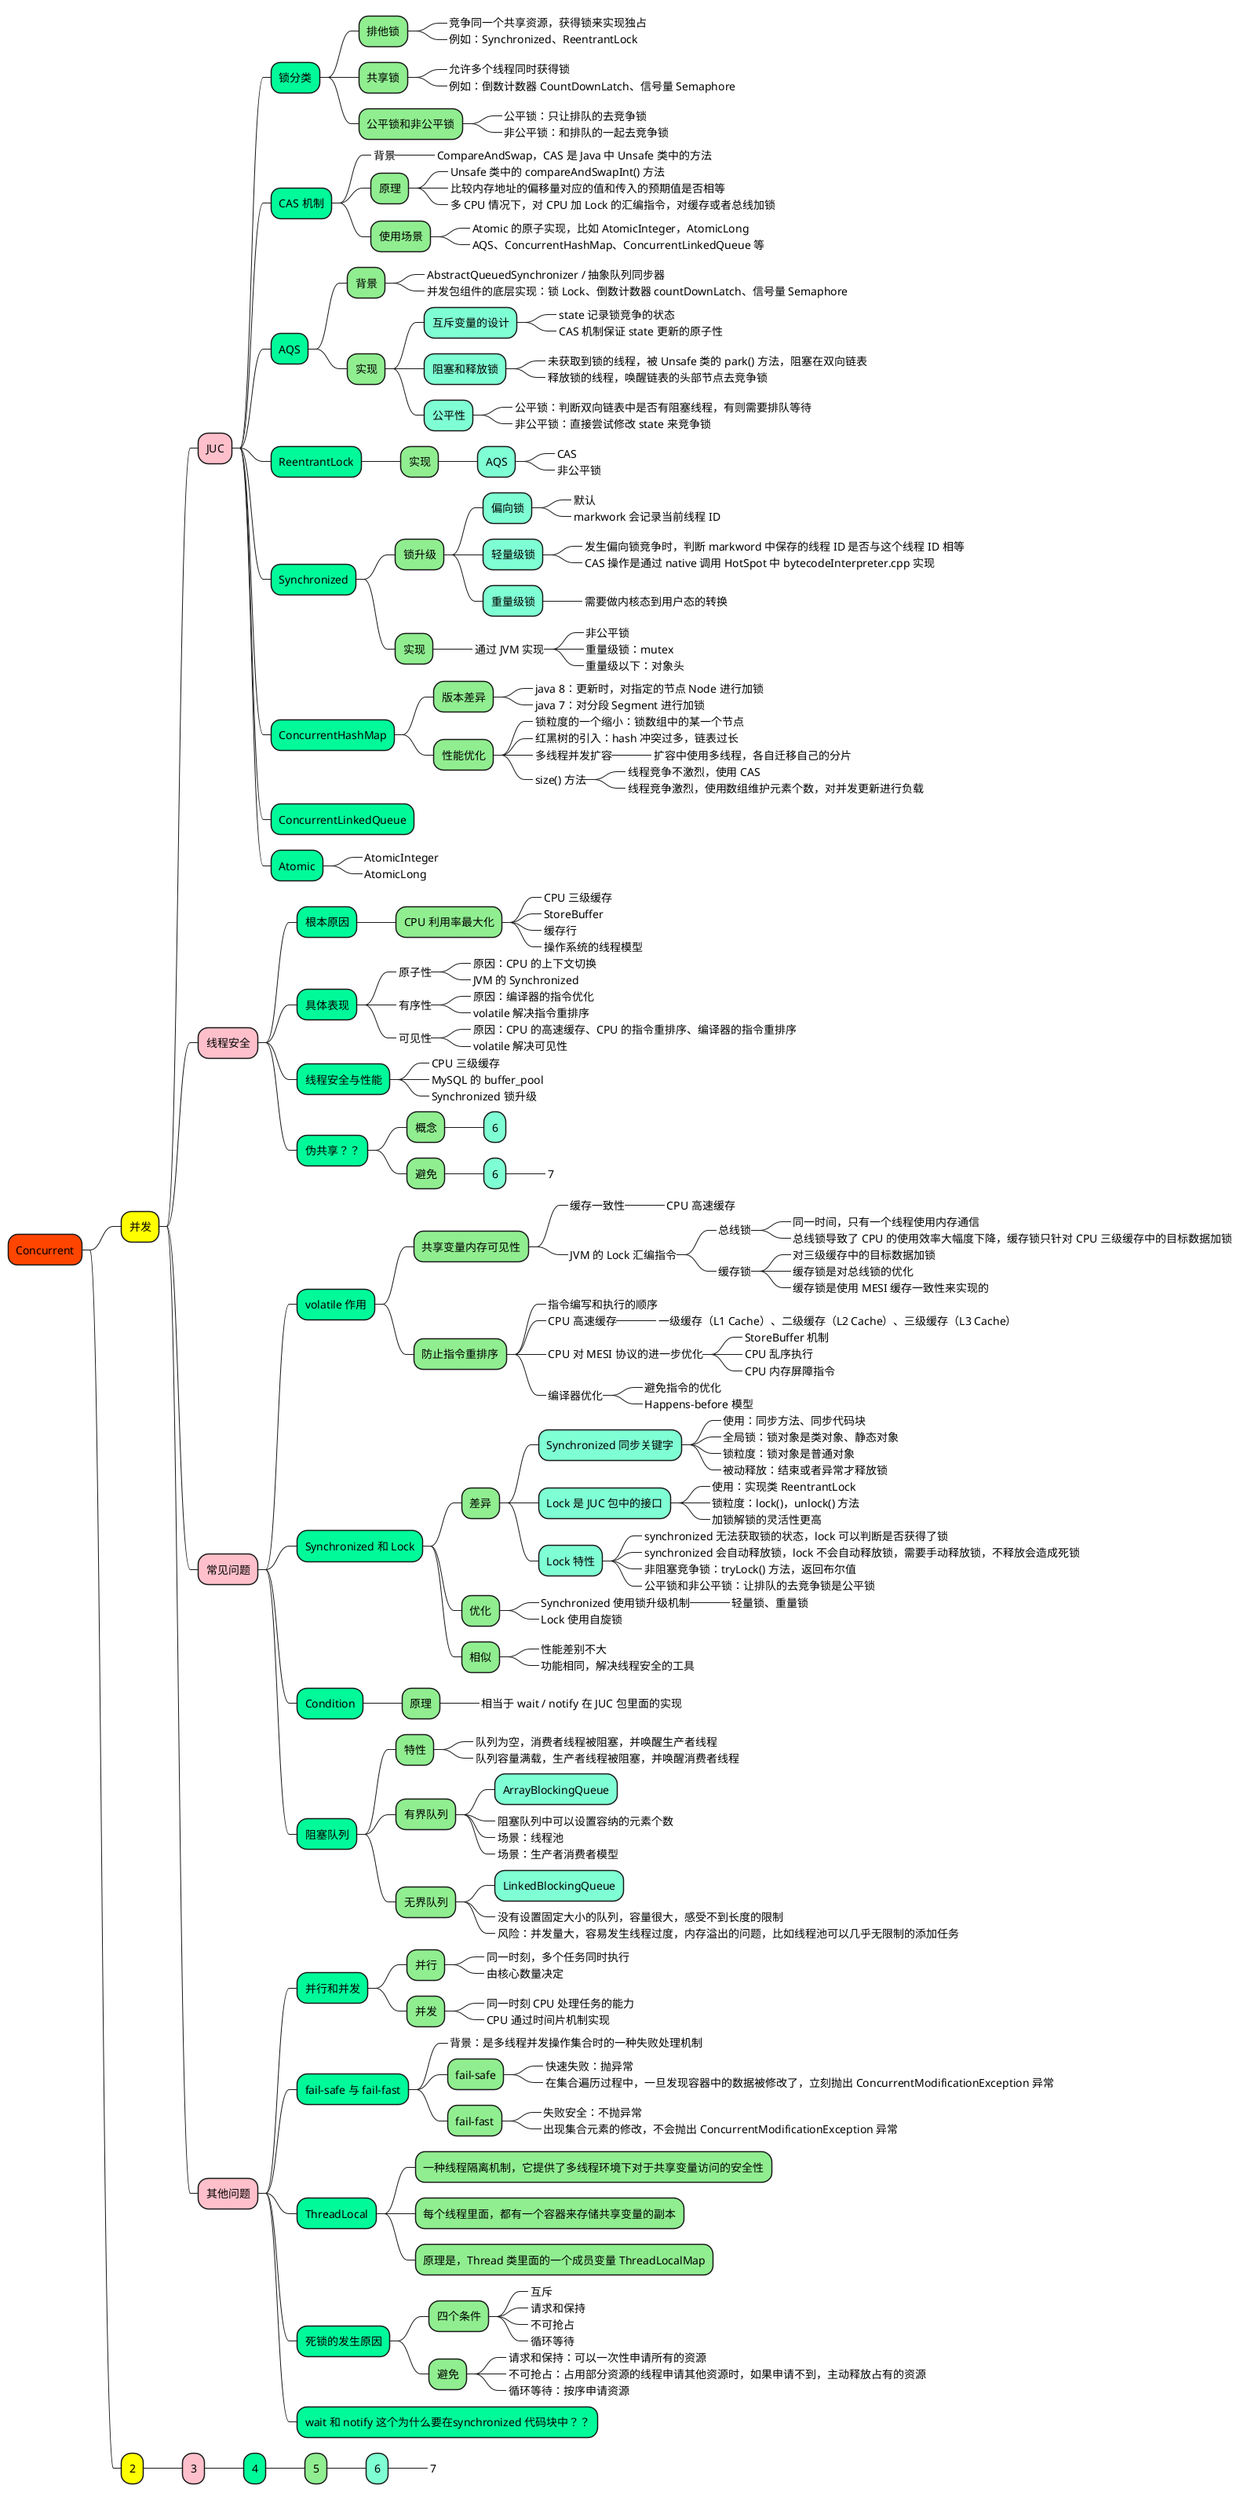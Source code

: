 @startmindmap

+[#OrangeRed] Concurrent

++[#yellow] 并发

+++[#Pink] JUC

++++[#MediumSpringGreen] 锁分类

+++++[#LightGreen] 排他锁
++++++[#Aquamarine]_ 竞争同一个共享资源，获得锁来实现独占
++++++[#Aquamarine]_ 例如：Synchronized、ReentrantLock

+++++[#LightGreen] 共享锁
++++++[#Aquamarine]_ 允许多个线程同时获得锁
++++++[#Aquamarine]_ 例如：倒数计数器 CountDownLatch、信号量 Semaphore

+++++[#LightGreen] 公平锁和非公平锁
++++++[#Aquamarine]_ 公平锁：只让排队的去竞争锁
++++++[#Aquamarine]_ 非公平锁：和排队的一起去竞争锁

++++[#MediumSpringGreen] CAS 机制

+++++[#LightGreen]_ 背景
++++++[#Aquamarine]_ CompareAndSwap，CAS 是 Java 中 Unsafe 类中的方法
+++++[#LightGreen] 原理
++++++[#Aquamarine]_ Unsafe 类中的 compareAndSwapInt() 方法
++++++[#Aquamarine]_ 比较内存地址的偏移量对应的值和传入的预期值是否相等
++++++[#Aquamarine]_ 多 CPU 情况下，对 CPU 加 Lock 的汇编指令，对缓存或者总线加锁
+++++[#LightGreen] 使用场景
++++++[#Aquamarine]_ Atomic 的原子实现，比如 AtomicInteger，AtomicLong
++++++[#Aquamarine]_ AQS、ConcurrentHashMap、ConcurrentLinkedQueue 等

++++[#MediumSpringGreen] AQS

+++++[#LightGreen] 背景
++++++[#Aquamarine]_ AbstractQueuedSynchronizer / 抽象队列同步器
++++++[#Aquamarine]_ 并发包组件的底层实现：锁 Lock、倒数计数器 countDownLatch、信号量 Semaphore

+++++[#LightGreen] 实现
++++++[#Aquamarine] 互斥变量的设计
+++++++[#Aquamarine]_ state 记录锁竞争的状态
+++++++[#Aquamarine]_ CAS 机制保证 state 更新的原子性

++++++[#Aquamarine] 阻塞和释放锁
+++++++[#Aquamarine]_ 未获取到锁的线程，被 Unsafe 类的 park() 方法，阻塞在双向链表
+++++++[#Aquamarine]_ 释放锁的线程，唤醒链表的头部节点去竞争锁

++++++[#Aquamarine] 公平性
+++++++[#Aquamarine]_ 公平锁：判断双向链表中是否有阻塞线程，有则需要排队等待
+++++++[#Aquamarine]_ 非公平锁：直接尝试修改 state 来竞争锁


++++[#MediumSpringGreen] ReentrantLock
+++++[#LightGreen] 实现
++++++[#Aquamarine] AQS
+++++++[#Aquamarine]_ CAS
+++++++[#Aquamarine]_ 非公平锁



++++[#MediumSpringGreen] Synchronized

+++++[#LightGreen] 锁升级

++++++[#Aquamarine] 偏向锁
+++++++[#Aquamarine]_ 默认
+++++++[#Aquamarine]_ markwork 会记录当前线程 ID
++++++[#Aquamarine] 轻量级锁
+++++++[#Aquamarine]_ 发生偏向锁竞争时，判断 markword 中保存的线程 ID 是否与这个线程 ID 相等
+++++++[#Aquamarine]_ CAS 操作是通过 native 调用 HotSpot 中 bytecodeInterpreter.cpp 实现
++++++[#Aquamarine] 重量级锁
+++++++[#Aquamarine]_ 需要做内核态到用户态的转换

+++++[#LightGreen] 实现
++++++[#Aquamarine]_ 通过 JVM 实现
+++++++[#Aquamarine]_ 非公平锁
+++++++[#Aquamarine]_ 重量级锁：mutex
+++++++[#Aquamarine]_ 重量级以下：对象头


++++[#MediumSpringGreen] ConcurrentHashMap

+++++[#LightGreen] 版本差异
++++++[#Aquamarine]_ java 8：更新时，对指定的节点 Node 进行加锁
++++++[#Aquamarine]_ java 7：对分段 Segment 进行加锁

+++++[#LightGreen] 性能优化
++++++[#Aquamarine]_ 锁粒度的一个缩小：锁数组中的某一个节点
++++++[#Aquamarine]_ 红黑树的引入：hash 冲突过多，链表过长
++++++[#Aquamarine]_ 多线程并发扩容
+++++++[#Aquamarine]_ 扩容中使用多线程，各自迁移自己的分片
++++++[#Aquamarine]_ size() 方法
+++++++[#Aquamarine]_ 线程竞争不激烈，使用 CAS
+++++++[#Aquamarine]_ 线程竞争激烈，使用数组维护元素个数，对并发更新进行负载


++++[#MediumSpringGreen] ConcurrentLinkedQueue

++++[#MediumSpringGreen] Atomic
+++++[#LightGreen]_ AtomicInteger
+++++[#LightGreen]_ AtomicLong




+++[#Pink] 线程安全

++++[#MediumSpringGreen] 根本原因
+++++[#LightGreen] CPU 利用率最大化
++++++[#Aquamarine]_ CPU 三级缓存
++++++[#Aquamarine]_ StoreBuffer
++++++[#Aquamarine]_ 缓存行
++++++[#Aquamarine]_ 操作系统的线程模型

++++[#MediumSpringGreen] 具体表现
+++++[#LightGreen]_ 原子性
++++++[#Aquamarine]_ 原因：CPU 的上下文切换
++++++[#Aquamarine]_ JVM 的 Synchronized
+++++[#LightGreen]_ 有序性
++++++[#Aquamarine]_ 原因：编译器的指令优化
++++++[#Aquamarine]_ volatile 解决指令重排序
+++++[#LightGreen]_ 可见性
++++++[#Aquamarine]_ 原因：CPU 的高速缓存、CPU 的指令重排序、编译器的指令重排序
++++++[#Aquamarine]_ volatile 解决可见性

++++[#MediumSpringGreen] 线程安全与性能
+++++[#LightGreen]_ CPU 三级缓存
+++++[#LightGreen]_ MySQL 的 buffer_pool
+++++[#LightGreen]_ Synchronized 锁升级

++++[#MediumSpringGreen] 伪共享？？
+++++[#LightGreen] 概念
++++++[#Aquamarine] 6
+++++[#LightGreen] 避免
++++++[#Aquamarine] 6
+++++++[#Aquamarine]_ 7



+++[#Pink] 常见问题

++++[#MediumSpringGreen] volatile 作用

+++++[#LightGreen] 共享变量内存可见性
++++++[#Aquamarine]_ 缓存一致性
+++++++[#Aquamarine]_ CPU 高速缓存

++++++[#Aquamarine]_ JVM 的 Lock 汇编指令
+++++++[#Aquamarine]_ 总线锁
++++++++[#Aquamarine]_ 同一时间，只有一个线程使用内存通信
++++++++[#Aquamarine]_ 总线锁导致了 CPU 的使用效率大幅度下降，缓存锁只针对 CPU 三级缓存中的目标数据加锁
+++++++[#Aquamarine]_ 缓存锁
++++++++[#Aquamarine]_ 对三级缓存中的目标数据加锁
++++++++[#Aquamarine]_ 缓存锁是对总线锁的优化
++++++++[#Aquamarine]_ 缓存锁是使用 MESI 缓存一致性来实现的

+++++[#LightGreen] 防止指令重排序
++++++[#Aquamarine]_ 指令编写和执行的顺序
++++++[#Aquamarine]_ CPU 高速缓存
+++++++[#Aquamarine]_ 一级缓存（L1 Cache）、二级缓存（L2 Cache）、三级缓存（L3 Cache）
++++++[#Aquamarine]_ CPU 对 MESI 协议的进一步优化
+++++++[#Aquamarine]_ StoreBuffer 机制
+++++++[#Aquamarine]_ CPU 乱序执行
+++++++[#Aquamarine]_ CPU 内存屏障指令
++++++[#Aquamarine]_ 编译器优化
+++++++[#Aquamarine]_ 避免指令的优化
+++++++[#Aquamarine]_ Happens-before 模型



++++[#MediumSpringGreen] Synchronized 和 Lock

+++++[#LightGreen] 差异

++++++[#Aquamarine] Synchronized 同步关键字
+++++++[#Aquamarine]_ 使用：同步方法、同步代码块
+++++++[#Aquamarine]_ 全局锁：锁对象是类对象、静态对象
+++++++[#Aquamarine]_ 锁粒度：锁对象是普通对象
+++++++[#Aquamarine]_ 被动释放：结束或者异常才释放锁

++++++[#Aquamarine] Lock 是 JUC 包中的接口
+++++++[#Aquamarine]_ 使用：实现类 ReentrantLock
+++++++[#Aquamarine]_ 锁粒度：lock()，unlock() 方法
+++++++[#Aquamarine]_ 加锁解锁的灵活性更高

++++++[#Aquamarine] Lock 特性
+++++++[#Aquamarine]_ synchronized 无法获取锁的状态，lock 可以判断是否获得了锁
+++++++[#Aquamarine]_ synchronized 会自动释放锁，lock 不会自动释放锁，需要手动释放锁，不释放会造成死锁
+++++++[#Aquamarine]_ 非阻塞竞争锁：tryLock() 方法，返回布尔值
+++++++[#Aquamarine]_ 公平锁和非公平锁：让排队的去竞争锁是公平锁

+++++[#LightGreen] 优化
++++++[#Aquamarine]_ Synchronized 使用锁升级机制
+++++++[#Aquamarine]_ 轻量锁、重量锁
++++++[#Aquamarine]_ Lock 使用自旋锁


+++++[#LightGreen] 相似
++++++[#Aquamarine]_ 性能差别不大
++++++[#Aquamarine]_ 功能相同，解决线程安全的工具


++++[#MediumSpringGreen] Condition

+++++[#LightGreen] 原理
++++++[#Aquamarine]_ 相当于 wait / notify 在 JUC 包里面的实现


++++[#MediumSpringGreen] 阻塞队列

+++++[#LightGreen] 特性
'++++++[#Aquamarine]_ 当队列为空的时候，获取队列中元素的消费者线程会被阻塞，同时唤醒生产者线程
'++++++[#Aquamarine]_ 当队列满了的时候，向队列中添加元素的生产者线程被阻塞，同时唤醒消费者线程
'++++++[#Aquamarine]_ 队列为空的时候，获取元素的线程会等待队列变为非空
'++++++[#Aquamarine]_ 当队列满时，存储元素的线程会等待队列可用
++++++[#Aquamarine]_ 队列为空，消费者线程被阻塞，并唤醒生产者线程
++++++[#Aquamarine]_ 队列容量满载，生产者线程被阻塞，并唤醒消费者线程

+++++[#LightGreen] 有界队列
++++++[#Aquamarine] ArrayBlockingQueue
++++++[#Aquamarine]_ 阻塞队列中可以设置容纳的元素个数
++++++[#Aquamarine]_ 场景：线程池
++++++[#Aquamarine]_ 场景：生产者消费者模型

+++++[#LightGreen] 无界队列
++++++[#Aquamarine] LinkedBlockingQueue
++++++[#Aquamarine]_ 没有设置固定大小的队列，容量很大，感受不到长度的限制
++++++[#Aquamarine]_ 风险：并发量大，容易发生线程过度，内存溢出的问题，比如线程池可以几乎无限制的添加任务



+++[#Pink] 其他问题

++++[#MediumSpringGreen] 并行和并发
+++++[#LightGreen] 并行
++++++[#Aquamarine]_ 同一时刻，多个任务同时执行
++++++[#Aquamarine]_ 由核心数量决定
+++++[#LightGreen] 并发
++++++[#Aquamarine]_ 同一时刻 CPU 处理任务的能力
++++++[#Aquamarine]_ CPU 通过时间片机制实现

++++[#MediumSpringGreen] fail-safe 与 fail-fast
+++++[#LightGreen]_ 背景：是多线程并发操作集合时的一种失败处理机制
+++++[#LightGreen] fail-safe
++++++[#Aquamarine]_ 快速失败：抛异常
++++++[#Aquamarine]_ 在集合遍历过程中，一旦发现容器中的数据被修改了，立刻抛出 ConcurrentModificationException 异常
+++++[#LightGreen] fail-fast
++++++[#Aquamarine]_ 失败安全：不抛异常
++++++[#Aquamarine]_ 出现集合元素的修改，不会抛出 ConcurrentModificationException 异常

++++[#MediumSpringGreen] ThreadLocal
+++++[#LightGreen] 一种线程隔离机制，它提供了多线程环境下对于共享变量访问的安全性
+++++[#LightGreen] 每个线程里面，都有一个容器来存储共享变量的副本
+++++[#LightGreen] 原理是，Thread 类里面的一个成员变量 ThreadLocalMap

++++[#MediumSpringGreen] 死锁的发生原因

+++++[#LightGreen] 四个条件
++++++[#Aquamarine]_ 互斥
++++++[#Aquamarine]_ 请求和保持
++++++[#Aquamarine]_ 不可抢占
++++++[#Aquamarine]_ 循环等待

+++++[#LightGreen] 避免
++++++[#Aquamarine]_ 请求和保持：可以一次性申请所有的资源
++++++[#Aquamarine]_ 不可抢占：占用部分资源的线程申请其他资源时，如果申请不到，主动释放占有的资源
++++++[#Aquamarine]_ 循环等待：按序申请资源

++++[#MediumSpringGreen] wait 和 notify 这个为什么要在synchronized 代码块中？？










++[#yellow] 2

+++[#Pink] 3

++++[#MediumSpringGreen] 4
+++++[#LightGreen] 5
++++++[#Aquamarine] 6
+++++++[#Aquamarine]_ 7


@endmindmap